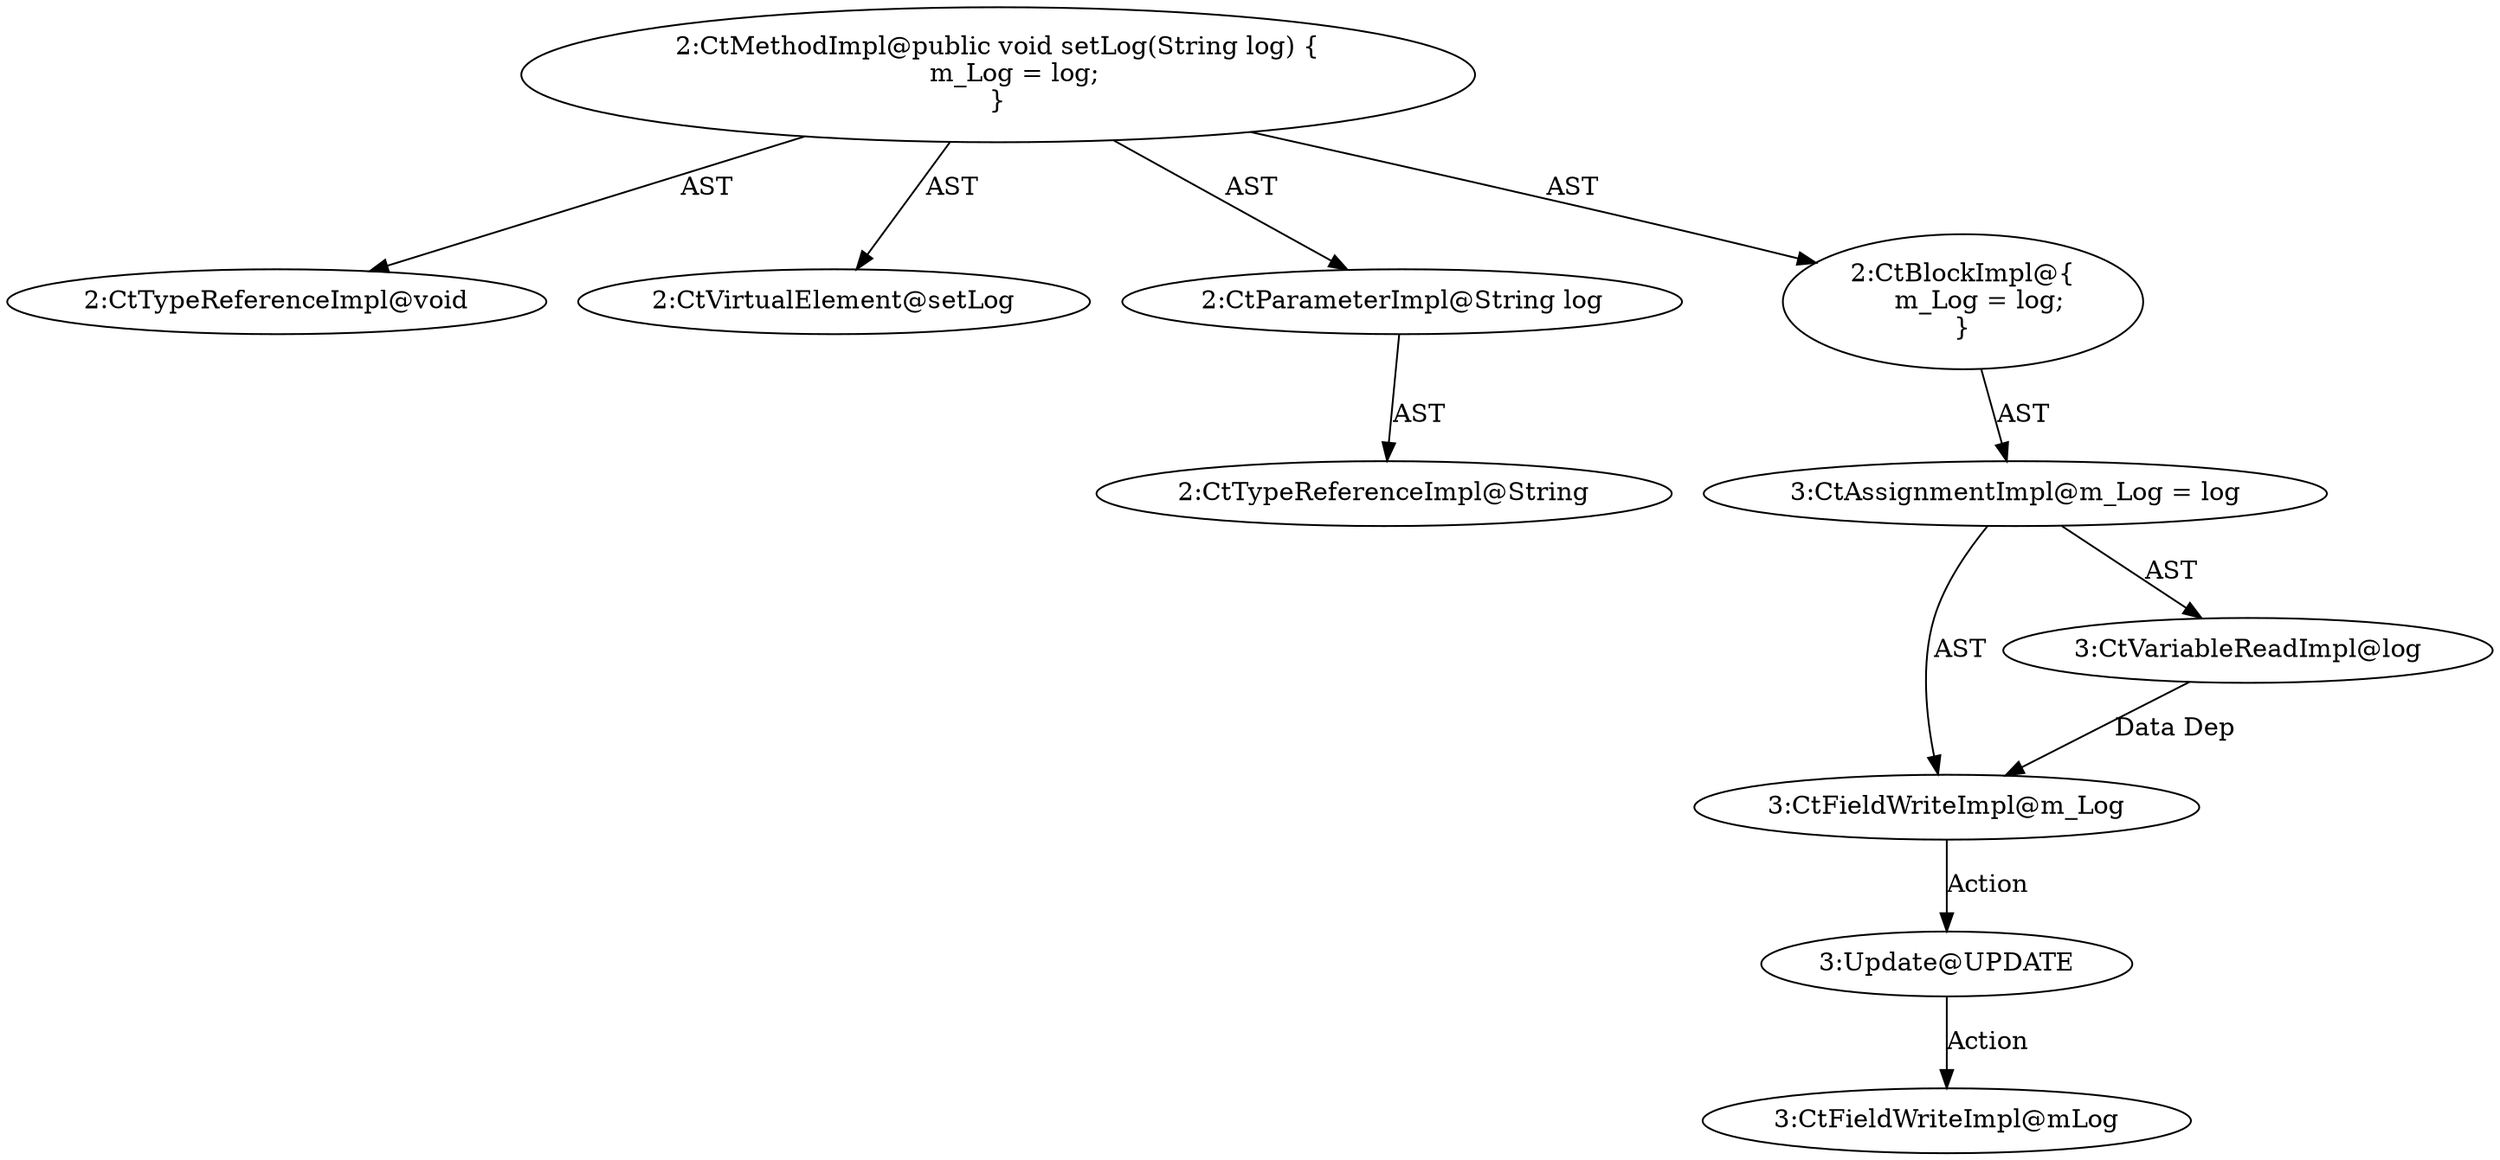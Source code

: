 digraph "setLog#?,String" {
0 [label="2:CtTypeReferenceImpl@void" shape=ellipse]
1 [label="2:CtVirtualElement@setLog" shape=ellipse]
2 [label="2:CtParameterImpl@String log" shape=ellipse]
3 [label="2:CtTypeReferenceImpl@String" shape=ellipse]
4 [label="3:CtFieldWriteImpl@m_Log" shape=ellipse]
5 [label="3:CtVariableReadImpl@log" shape=ellipse]
6 [label="3:CtAssignmentImpl@m_Log = log" shape=ellipse]
7 [label="2:CtBlockImpl@\{
    m_Log = log;
\}" shape=ellipse]
8 [label="2:CtMethodImpl@public void setLog(String log) \{
    m_Log = log;
\}" shape=ellipse]
9 [label="3:Update@UPDATE" shape=ellipse]
10 [label="3:CtFieldWriteImpl@mLog" shape=ellipse]
2 -> 3 [label="AST"];
4 -> 9 [label="Action"];
5 -> 4 [label="Data Dep"];
6 -> 4 [label="AST"];
6 -> 5 [label="AST"];
7 -> 6 [label="AST"];
8 -> 1 [label="AST"];
8 -> 0 [label="AST"];
8 -> 2 [label="AST"];
8 -> 7 [label="AST"];
9 -> 10 [label="Action"];
}